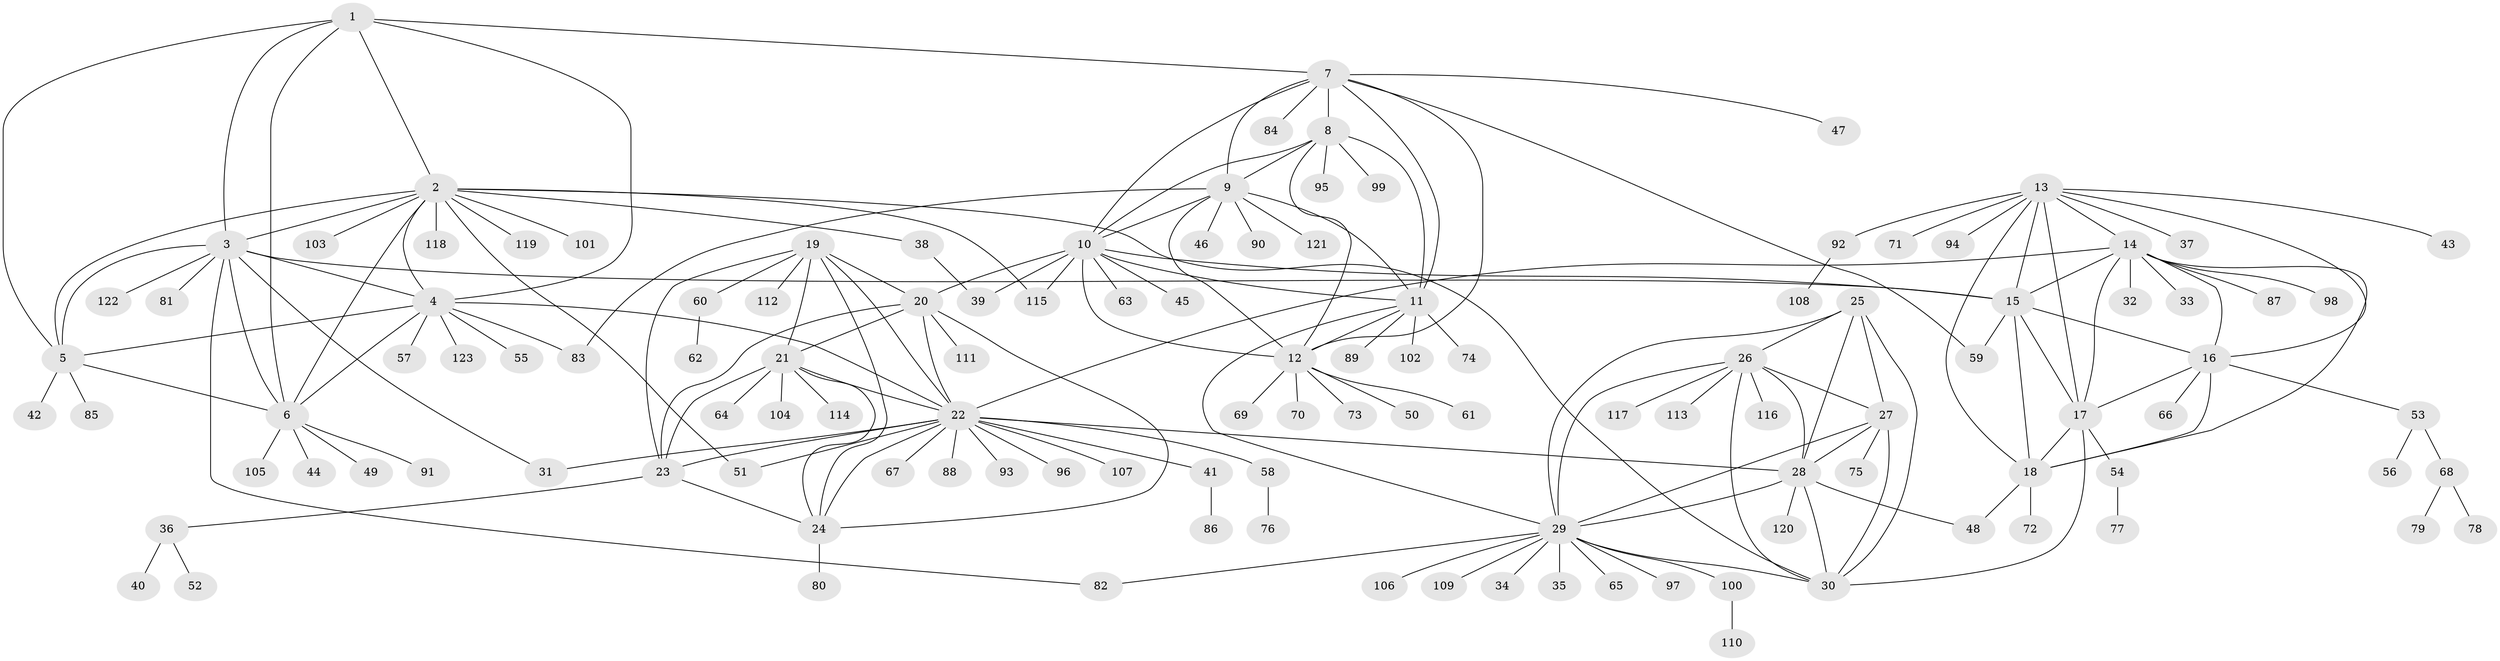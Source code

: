 // coarse degree distribution, {12: 0.031914893617021274, 9: 0.031914893617021274, 13: 0.010638297872340425, 5: 0.031914893617021274, 6: 0.05319148936170213, 8: 0.02127659574468085, 10: 0.010638297872340425, 11: 0.010638297872340425, 7: 0.031914893617021274, 16: 0.010638297872340425, 1: 0.6595744680851063, 2: 0.0851063829787234, 3: 0.010638297872340425}
// Generated by graph-tools (version 1.1) at 2025/24/03/03/25 07:24:13]
// undirected, 123 vertices, 186 edges
graph export_dot {
graph [start="1"]
  node [color=gray90,style=filled];
  1;
  2;
  3;
  4;
  5;
  6;
  7;
  8;
  9;
  10;
  11;
  12;
  13;
  14;
  15;
  16;
  17;
  18;
  19;
  20;
  21;
  22;
  23;
  24;
  25;
  26;
  27;
  28;
  29;
  30;
  31;
  32;
  33;
  34;
  35;
  36;
  37;
  38;
  39;
  40;
  41;
  42;
  43;
  44;
  45;
  46;
  47;
  48;
  49;
  50;
  51;
  52;
  53;
  54;
  55;
  56;
  57;
  58;
  59;
  60;
  61;
  62;
  63;
  64;
  65;
  66;
  67;
  68;
  69;
  70;
  71;
  72;
  73;
  74;
  75;
  76;
  77;
  78;
  79;
  80;
  81;
  82;
  83;
  84;
  85;
  86;
  87;
  88;
  89;
  90;
  91;
  92;
  93;
  94;
  95;
  96;
  97;
  98;
  99;
  100;
  101;
  102;
  103;
  104;
  105;
  106;
  107;
  108;
  109;
  110;
  111;
  112;
  113;
  114;
  115;
  116;
  117;
  118;
  119;
  120;
  121;
  122;
  123;
  1 -- 2;
  1 -- 3;
  1 -- 4;
  1 -- 5;
  1 -- 6;
  1 -- 7;
  2 -- 3;
  2 -- 4;
  2 -- 5;
  2 -- 6;
  2 -- 30;
  2 -- 38;
  2 -- 51;
  2 -- 101;
  2 -- 103;
  2 -- 115;
  2 -- 118;
  2 -- 119;
  3 -- 4;
  3 -- 5;
  3 -- 6;
  3 -- 15;
  3 -- 31;
  3 -- 81;
  3 -- 82;
  3 -- 122;
  4 -- 5;
  4 -- 6;
  4 -- 22;
  4 -- 55;
  4 -- 57;
  4 -- 83;
  4 -- 123;
  5 -- 6;
  5 -- 42;
  5 -- 85;
  6 -- 44;
  6 -- 49;
  6 -- 91;
  6 -- 105;
  7 -- 8;
  7 -- 9;
  7 -- 10;
  7 -- 11;
  7 -- 12;
  7 -- 47;
  7 -- 59;
  7 -- 84;
  8 -- 9;
  8 -- 10;
  8 -- 11;
  8 -- 12;
  8 -- 95;
  8 -- 99;
  9 -- 10;
  9 -- 11;
  9 -- 12;
  9 -- 46;
  9 -- 83;
  9 -- 90;
  9 -- 121;
  10 -- 11;
  10 -- 12;
  10 -- 15;
  10 -- 20;
  10 -- 39;
  10 -- 45;
  10 -- 63;
  10 -- 115;
  11 -- 12;
  11 -- 29;
  11 -- 74;
  11 -- 89;
  11 -- 102;
  12 -- 50;
  12 -- 61;
  12 -- 69;
  12 -- 70;
  12 -- 73;
  13 -- 14;
  13 -- 15;
  13 -- 16;
  13 -- 17;
  13 -- 18;
  13 -- 37;
  13 -- 43;
  13 -- 71;
  13 -- 92;
  13 -- 94;
  14 -- 15;
  14 -- 16;
  14 -- 17;
  14 -- 18;
  14 -- 22;
  14 -- 32;
  14 -- 33;
  14 -- 87;
  14 -- 98;
  15 -- 16;
  15 -- 17;
  15 -- 18;
  15 -- 59;
  16 -- 17;
  16 -- 18;
  16 -- 53;
  16 -- 66;
  17 -- 18;
  17 -- 30;
  17 -- 54;
  18 -- 48;
  18 -- 72;
  19 -- 20;
  19 -- 21;
  19 -- 22;
  19 -- 23;
  19 -- 24;
  19 -- 60;
  19 -- 112;
  20 -- 21;
  20 -- 22;
  20 -- 23;
  20 -- 24;
  20 -- 111;
  21 -- 22;
  21 -- 23;
  21 -- 24;
  21 -- 64;
  21 -- 104;
  21 -- 114;
  22 -- 23;
  22 -- 24;
  22 -- 28;
  22 -- 31;
  22 -- 41;
  22 -- 51;
  22 -- 58;
  22 -- 67;
  22 -- 88;
  22 -- 93;
  22 -- 96;
  22 -- 107;
  23 -- 24;
  23 -- 36;
  24 -- 80;
  25 -- 26;
  25 -- 27;
  25 -- 28;
  25 -- 29;
  25 -- 30;
  26 -- 27;
  26 -- 28;
  26 -- 29;
  26 -- 30;
  26 -- 113;
  26 -- 116;
  26 -- 117;
  27 -- 28;
  27 -- 29;
  27 -- 30;
  27 -- 75;
  28 -- 29;
  28 -- 30;
  28 -- 48;
  28 -- 120;
  29 -- 30;
  29 -- 34;
  29 -- 35;
  29 -- 65;
  29 -- 82;
  29 -- 97;
  29 -- 100;
  29 -- 106;
  29 -- 109;
  36 -- 40;
  36 -- 52;
  38 -- 39;
  41 -- 86;
  53 -- 56;
  53 -- 68;
  54 -- 77;
  58 -- 76;
  60 -- 62;
  68 -- 78;
  68 -- 79;
  92 -- 108;
  100 -- 110;
}
